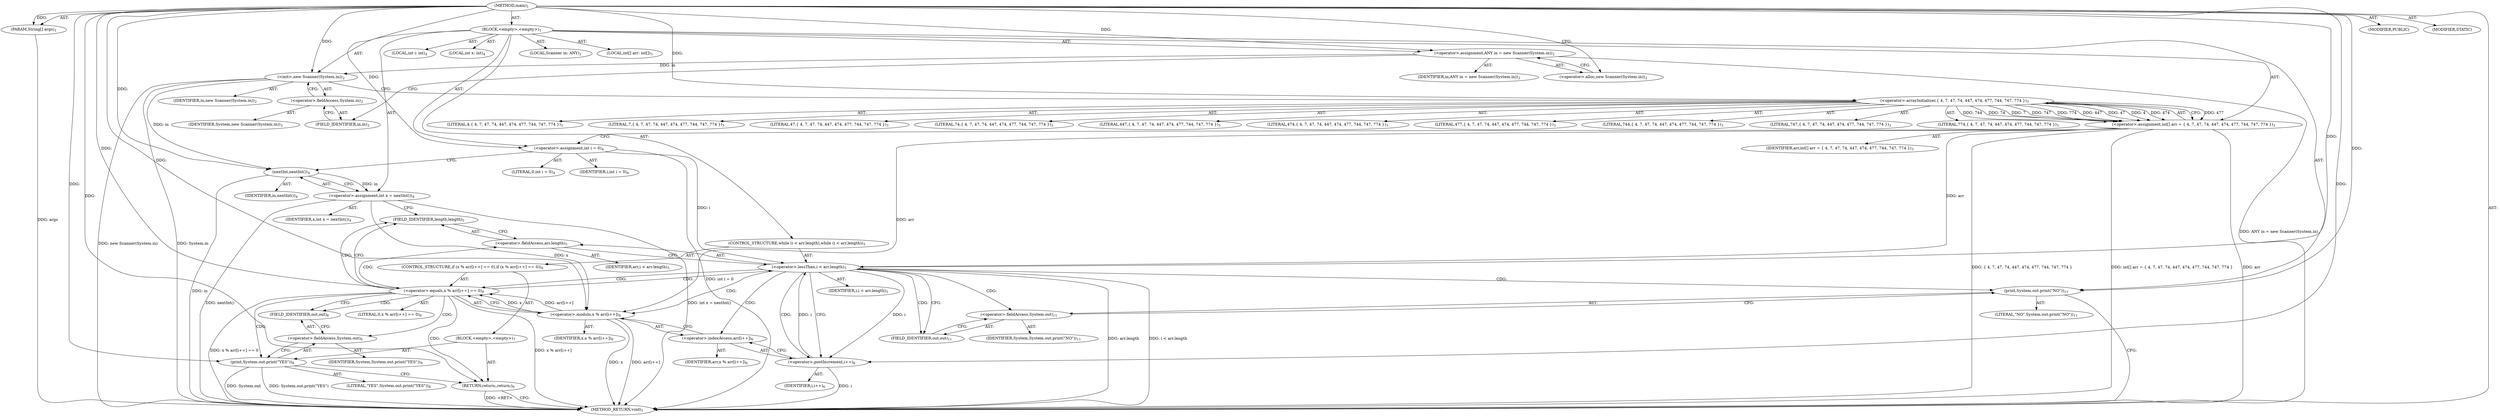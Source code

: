 digraph "main" {  
"19" [label = <(METHOD,main)<SUB>1</SUB>> ]
"20" [label = <(PARAM,String[] args)<SUB>1</SUB>> ]
"21" [label = <(BLOCK,&lt;empty&gt;,&lt;empty&gt;)<SUB>1</SUB>> ]
"4" [label = <(LOCAL,Scanner in: ANY)<SUB>2</SUB>> ]
"22" [label = <(&lt;operator&gt;.assignment,ANY in = new Scanner(System.in))<SUB>2</SUB>> ]
"23" [label = <(IDENTIFIER,in,ANY in = new Scanner(System.in))<SUB>2</SUB>> ]
"24" [label = <(&lt;operator&gt;.alloc,new Scanner(System.in))<SUB>2</SUB>> ]
"25" [label = <(&lt;init&gt;,new Scanner(System.in))<SUB>2</SUB>> ]
"3" [label = <(IDENTIFIER,in,new Scanner(System.in))<SUB>2</SUB>> ]
"26" [label = <(&lt;operator&gt;.fieldAccess,System.in)<SUB>2</SUB>> ]
"27" [label = <(IDENTIFIER,System,new Scanner(System.in))<SUB>2</SUB>> ]
"28" [label = <(FIELD_IDENTIFIER,in,in)<SUB>2</SUB>> ]
"29" [label = <(LOCAL,int[] arr: int[])<SUB>3</SUB>> ]
"30" [label = <(&lt;operator&gt;.assignment,int[] arr = { 4, 7, 47, 74, 447, 474, 477, 744, 747, 774 })<SUB>3</SUB>> ]
"31" [label = <(IDENTIFIER,arr,int[] arr = { 4, 7, 47, 74, 447, 474, 477, 744, 747, 774 })<SUB>3</SUB>> ]
"32" [label = <(&lt;operator&gt;.arrayInitializer,{ 4, 7, 47, 74, 447, 474, 477, 744, 747, 774 })<SUB>3</SUB>> ]
"33" [label = <(LITERAL,4,{ 4, 7, 47, 74, 447, 474, 477, 744, 747, 774 })<SUB>3</SUB>> ]
"34" [label = <(LITERAL,7,{ 4, 7, 47, 74, 447, 474, 477, 744, 747, 774 })<SUB>3</SUB>> ]
"35" [label = <(LITERAL,47,{ 4, 7, 47, 74, 447, 474, 477, 744, 747, 774 })<SUB>3</SUB>> ]
"36" [label = <(LITERAL,74,{ 4, 7, 47, 74, 447, 474, 477, 744, 747, 774 })<SUB>3</SUB>> ]
"37" [label = <(LITERAL,447,{ 4, 7, 47, 74, 447, 474, 477, 744, 747, 774 })<SUB>3</SUB>> ]
"38" [label = <(LITERAL,474,{ 4, 7, 47, 74, 447, 474, 477, 744, 747, 774 })<SUB>3</SUB>> ]
"39" [label = <(LITERAL,477,{ 4, 7, 47, 74, 447, 474, 477, 744, 747, 774 })<SUB>3</SUB>> ]
"40" [label = <(LITERAL,744,{ 4, 7, 47, 74, 447, 474, 477, 744, 747, 774 })<SUB>3</SUB>> ]
"41" [label = <(LITERAL,747,{ 4, 7, 47, 74, 447, 474, 477, 744, 747, 774 })<SUB>3</SUB>> ]
"42" [label = <(LITERAL,774,{ 4, 7, 47, 74, 447, 474, 477, 744, 747, 774 })<SUB>3</SUB>> ]
"43" [label = <(LOCAL,int i: int)<SUB>4</SUB>> ]
"44" [label = <(LOCAL,int x: int)<SUB>4</SUB>> ]
"45" [label = <(&lt;operator&gt;.assignment,int i = 0)<SUB>4</SUB>> ]
"46" [label = <(IDENTIFIER,i,int i = 0)<SUB>4</SUB>> ]
"47" [label = <(LITERAL,0,int i = 0)<SUB>4</SUB>> ]
"48" [label = <(&lt;operator&gt;.assignment,int x = nextInt())<SUB>4</SUB>> ]
"49" [label = <(IDENTIFIER,x,int x = nextInt())<SUB>4</SUB>> ]
"50" [label = <(nextInt,nextInt())<SUB>4</SUB>> ]
"51" [label = <(IDENTIFIER,in,nextInt())<SUB>4</SUB>> ]
"52" [label = <(CONTROL_STRUCTURE,while (i &lt; arr.length),while (i &lt; arr.length))<SUB>5</SUB>> ]
"53" [label = <(&lt;operator&gt;.lessThan,i &lt; arr.length)<SUB>5</SUB>> ]
"54" [label = <(IDENTIFIER,i,i &lt; arr.length)<SUB>5</SUB>> ]
"55" [label = <(&lt;operator&gt;.fieldAccess,arr.length)<SUB>5</SUB>> ]
"56" [label = <(IDENTIFIER,arr,i &lt; arr.length)<SUB>5</SUB>> ]
"57" [label = <(FIELD_IDENTIFIER,length,length)<SUB>5</SUB>> ]
"58" [label = <(CONTROL_STRUCTURE,if (x % arr[i++] == 0),if (x % arr[i++] == 0))<SUB>6</SUB>> ]
"59" [label = <(&lt;operator&gt;.equals,x % arr[i++] == 0)<SUB>6</SUB>> ]
"60" [label = <(&lt;operator&gt;.modulo,x % arr[i++])<SUB>6</SUB>> ]
"61" [label = <(IDENTIFIER,x,x % arr[i++])<SUB>6</SUB>> ]
"62" [label = <(&lt;operator&gt;.indexAccess,arr[i++])<SUB>6</SUB>> ]
"63" [label = <(IDENTIFIER,arr,x % arr[i++])<SUB>6</SUB>> ]
"64" [label = <(&lt;operator&gt;.postIncrement,i++)<SUB>6</SUB>> ]
"65" [label = <(IDENTIFIER,i,i++)<SUB>6</SUB>> ]
"66" [label = <(LITERAL,0,x % arr[i++] == 0)<SUB>6</SUB>> ]
"67" [label = <(BLOCK,&lt;empty&gt;,&lt;empty&gt;)<SUB>7</SUB>> ]
"68" [label = <(print,System.out.print(&quot;YES&quot;))<SUB>8</SUB>> ]
"69" [label = <(&lt;operator&gt;.fieldAccess,System.out)<SUB>8</SUB>> ]
"70" [label = <(IDENTIFIER,System,System.out.print(&quot;YES&quot;))<SUB>8</SUB>> ]
"71" [label = <(FIELD_IDENTIFIER,out,out)<SUB>8</SUB>> ]
"72" [label = <(LITERAL,&quot;YES&quot;,System.out.print(&quot;YES&quot;))<SUB>8</SUB>> ]
"73" [label = <(RETURN,return;,return;)<SUB>9</SUB>> ]
"74" [label = <(print,System.out.print(&quot;NO&quot;))<SUB>11</SUB>> ]
"75" [label = <(&lt;operator&gt;.fieldAccess,System.out)<SUB>11</SUB>> ]
"76" [label = <(IDENTIFIER,System,System.out.print(&quot;NO&quot;))<SUB>11</SUB>> ]
"77" [label = <(FIELD_IDENTIFIER,out,out)<SUB>11</SUB>> ]
"78" [label = <(LITERAL,&quot;NO&quot;,System.out.print(&quot;NO&quot;))<SUB>11</SUB>> ]
"79" [label = <(MODIFIER,PUBLIC)> ]
"80" [label = <(MODIFIER,STATIC)> ]
"81" [label = <(METHOD_RETURN,void)<SUB>1</SUB>> ]
  "19" -> "20"  [ label = "AST: "] 
  "19" -> "21"  [ label = "AST: "] 
  "19" -> "79"  [ label = "AST: "] 
  "19" -> "80"  [ label = "AST: "] 
  "19" -> "81"  [ label = "AST: "] 
  "21" -> "4"  [ label = "AST: "] 
  "21" -> "22"  [ label = "AST: "] 
  "21" -> "25"  [ label = "AST: "] 
  "21" -> "29"  [ label = "AST: "] 
  "21" -> "30"  [ label = "AST: "] 
  "21" -> "43"  [ label = "AST: "] 
  "21" -> "44"  [ label = "AST: "] 
  "21" -> "45"  [ label = "AST: "] 
  "21" -> "48"  [ label = "AST: "] 
  "21" -> "52"  [ label = "AST: "] 
  "21" -> "74"  [ label = "AST: "] 
  "22" -> "23"  [ label = "AST: "] 
  "22" -> "24"  [ label = "AST: "] 
  "25" -> "3"  [ label = "AST: "] 
  "25" -> "26"  [ label = "AST: "] 
  "26" -> "27"  [ label = "AST: "] 
  "26" -> "28"  [ label = "AST: "] 
  "30" -> "31"  [ label = "AST: "] 
  "30" -> "32"  [ label = "AST: "] 
  "32" -> "33"  [ label = "AST: "] 
  "32" -> "34"  [ label = "AST: "] 
  "32" -> "35"  [ label = "AST: "] 
  "32" -> "36"  [ label = "AST: "] 
  "32" -> "37"  [ label = "AST: "] 
  "32" -> "38"  [ label = "AST: "] 
  "32" -> "39"  [ label = "AST: "] 
  "32" -> "40"  [ label = "AST: "] 
  "32" -> "41"  [ label = "AST: "] 
  "32" -> "42"  [ label = "AST: "] 
  "45" -> "46"  [ label = "AST: "] 
  "45" -> "47"  [ label = "AST: "] 
  "48" -> "49"  [ label = "AST: "] 
  "48" -> "50"  [ label = "AST: "] 
  "50" -> "51"  [ label = "AST: "] 
  "52" -> "53"  [ label = "AST: "] 
  "52" -> "58"  [ label = "AST: "] 
  "53" -> "54"  [ label = "AST: "] 
  "53" -> "55"  [ label = "AST: "] 
  "55" -> "56"  [ label = "AST: "] 
  "55" -> "57"  [ label = "AST: "] 
  "58" -> "59"  [ label = "AST: "] 
  "58" -> "67"  [ label = "AST: "] 
  "59" -> "60"  [ label = "AST: "] 
  "59" -> "66"  [ label = "AST: "] 
  "60" -> "61"  [ label = "AST: "] 
  "60" -> "62"  [ label = "AST: "] 
  "62" -> "63"  [ label = "AST: "] 
  "62" -> "64"  [ label = "AST: "] 
  "64" -> "65"  [ label = "AST: "] 
  "67" -> "68"  [ label = "AST: "] 
  "67" -> "73"  [ label = "AST: "] 
  "68" -> "69"  [ label = "AST: "] 
  "68" -> "72"  [ label = "AST: "] 
  "69" -> "70"  [ label = "AST: "] 
  "69" -> "71"  [ label = "AST: "] 
  "74" -> "75"  [ label = "AST: "] 
  "74" -> "78"  [ label = "AST: "] 
  "75" -> "76"  [ label = "AST: "] 
  "75" -> "77"  [ label = "AST: "] 
  "22" -> "28"  [ label = "CFG: "] 
  "25" -> "32"  [ label = "CFG: "] 
  "30" -> "45"  [ label = "CFG: "] 
  "45" -> "50"  [ label = "CFG: "] 
  "48" -> "57"  [ label = "CFG: "] 
  "74" -> "81"  [ label = "CFG: "] 
  "24" -> "22"  [ label = "CFG: "] 
  "26" -> "25"  [ label = "CFG: "] 
  "32" -> "30"  [ label = "CFG: "] 
  "50" -> "48"  [ label = "CFG: "] 
  "53" -> "64"  [ label = "CFG: "] 
  "53" -> "77"  [ label = "CFG: "] 
  "75" -> "74"  [ label = "CFG: "] 
  "28" -> "26"  [ label = "CFG: "] 
  "55" -> "53"  [ label = "CFG: "] 
  "59" -> "57"  [ label = "CFG: "] 
  "59" -> "71"  [ label = "CFG: "] 
  "77" -> "75"  [ label = "CFG: "] 
  "57" -> "55"  [ label = "CFG: "] 
  "60" -> "59"  [ label = "CFG: "] 
  "68" -> "73"  [ label = "CFG: "] 
  "73" -> "81"  [ label = "CFG: "] 
  "62" -> "60"  [ label = "CFG: "] 
  "69" -> "68"  [ label = "CFG: "] 
  "64" -> "62"  [ label = "CFG: "] 
  "71" -> "69"  [ label = "CFG: "] 
  "19" -> "24"  [ label = "CFG: "] 
  "73" -> "81"  [ label = "DDG: &lt;RET&gt;"] 
  "20" -> "81"  [ label = "DDG: args"] 
  "22" -> "81"  [ label = "DDG: ANY in = new Scanner(System.in)"] 
  "25" -> "81"  [ label = "DDG: System.in"] 
  "25" -> "81"  [ label = "DDG: new Scanner(System.in)"] 
  "30" -> "81"  [ label = "DDG: arr"] 
  "30" -> "81"  [ label = "DDG: { 4, 7, 47, 74, 447, 474, 477, 744, 747, 774 }"] 
  "30" -> "81"  [ label = "DDG: int[] arr = { 4, 7, 47, 74, 447, 474, 477, 744, 747, 774 }"] 
  "45" -> "81"  [ label = "DDG: int i = 0"] 
  "50" -> "81"  [ label = "DDG: in"] 
  "48" -> "81"  [ label = "DDG: nextInt()"] 
  "48" -> "81"  [ label = "DDG: int x = nextInt()"] 
  "53" -> "81"  [ label = "DDG: arr.length"] 
  "53" -> "81"  [ label = "DDG: i &lt; arr.length"] 
  "60" -> "81"  [ label = "DDG: x"] 
  "64" -> "81"  [ label = "DDG: i"] 
  "60" -> "81"  [ label = "DDG: arr[i++]"] 
  "59" -> "81"  [ label = "DDG: x % arr[i++]"] 
  "59" -> "81"  [ label = "DDG: x % arr[i++] == 0"] 
  "68" -> "81"  [ label = "DDG: System.out"] 
  "68" -> "81"  [ label = "DDG: System.out.print(&quot;YES&quot;)"] 
  "19" -> "20"  [ label = "DDG: "] 
  "19" -> "22"  [ label = "DDG: "] 
  "32" -> "30"  [ label = "DDG: 477"] 
  "32" -> "30"  [ label = "DDG: 744"] 
  "32" -> "30"  [ label = "DDG: 74"] 
  "32" -> "30"  [ label = "DDG: 7"] 
  "32" -> "30"  [ label = "DDG: 747"] 
  "32" -> "30"  [ label = "DDG: 774"] 
  "32" -> "30"  [ label = "DDG: 447"] 
  "32" -> "30"  [ label = "DDG: 47"] 
  "32" -> "30"  [ label = "DDG: 4"] 
  "32" -> "30"  [ label = "DDG: 474"] 
  "19" -> "45"  [ label = "DDG: "] 
  "50" -> "48"  [ label = "DDG: in"] 
  "22" -> "25"  [ label = "DDG: in"] 
  "19" -> "25"  [ label = "DDG: "] 
  "19" -> "74"  [ label = "DDG: "] 
  "19" -> "32"  [ label = "DDG: "] 
  "25" -> "50"  [ label = "DDG: in"] 
  "19" -> "50"  [ label = "DDG: "] 
  "45" -> "53"  [ label = "DDG: i"] 
  "64" -> "53"  [ label = "DDG: i"] 
  "19" -> "53"  [ label = "DDG: "] 
  "30" -> "53"  [ label = "DDG: arr"] 
  "60" -> "59"  [ label = "DDG: x"] 
  "60" -> "59"  [ label = "DDG: arr[i++]"] 
  "19" -> "59"  [ label = "DDG: "] 
  "19" -> "73"  [ label = "DDG: "] 
  "48" -> "60"  [ label = "DDG: x"] 
  "19" -> "60"  [ label = "DDG: "] 
  "30" -> "60"  [ label = "DDG: arr"] 
  "19" -> "68"  [ label = "DDG: "] 
  "53" -> "64"  [ label = "DDG: i"] 
  "19" -> "64"  [ label = "DDG: "] 
  "53" -> "60"  [ label = "CDG: "] 
  "53" -> "77"  [ label = "CDG: "] 
  "53" -> "64"  [ label = "CDG: "] 
  "53" -> "75"  [ label = "CDG: "] 
  "53" -> "74"  [ label = "CDG: "] 
  "53" -> "59"  [ label = "CDG: "] 
  "53" -> "62"  [ label = "CDG: "] 
  "59" -> "68"  [ label = "CDG: "] 
  "59" -> "73"  [ label = "CDG: "] 
  "59" -> "57"  [ label = "CDG: "] 
  "59" -> "71"  [ label = "CDG: "] 
  "59" -> "53"  [ label = "CDG: "] 
  "59" -> "69"  [ label = "CDG: "] 
  "59" -> "55"  [ label = "CDG: "] 
}
